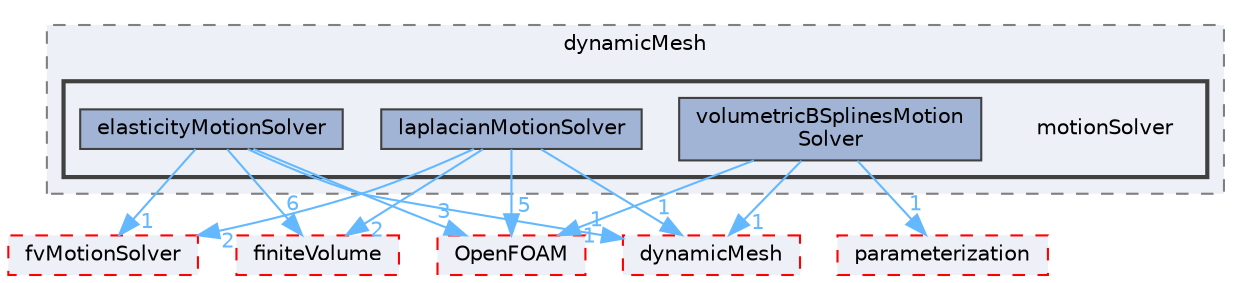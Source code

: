 digraph "src/optimisation/adjointOptimisation/adjoint/dynamicMesh/motionSolver"
{
 // LATEX_PDF_SIZE
  bgcolor="transparent";
  edge [fontname=Helvetica,fontsize=10,labelfontname=Helvetica,labelfontsize=10];
  node [fontname=Helvetica,fontsize=10,shape=box,height=0.2,width=0.4];
  compound=true
  subgraph clusterdir_a3c15c1b3b2f5f0f260afae195a15ca3 {
    graph [ bgcolor="#edf0f7", pencolor="grey50", label="dynamicMesh", fontname=Helvetica,fontsize=10 style="filled,dashed", URL="dir_a3c15c1b3b2f5f0f260afae195a15ca3.html",tooltip=""]
  subgraph clusterdir_f5cfbca82fa9202469cbc54181740b74 {
    graph [ bgcolor="#edf0f7", pencolor="grey25", label="", fontname=Helvetica,fontsize=10 style="filled,bold", URL="dir_f5cfbca82fa9202469cbc54181740b74.html",tooltip=""]
    dir_f5cfbca82fa9202469cbc54181740b74 [shape=plaintext, label="motionSolver"];
  dir_e5ce6b70c9cd320474c442c47d402fe8 [label="elasticityMotionSolver", fillcolor="#a2b4d6", color="grey25", style="filled", URL="dir_e5ce6b70c9cd320474c442c47d402fe8.html",tooltip=""];
  dir_c30e490e3f46d7583eab4c8946a6c652 [label="laplacianMotionSolver", fillcolor="#a2b4d6", color="grey25", style="filled", URL="dir_c30e490e3f46d7583eab4c8946a6c652.html",tooltip=""];
  dir_2516f970c0a9dcb32a18cab667ffb2dd [label="volumetricBSplinesMotion\lSolver", fillcolor="#a2b4d6", color="grey25", style="filled", URL="dir_2516f970c0a9dcb32a18cab667ffb2dd.html",tooltip=""];
  }
  }
  dir_63742796c427c97a292c80f7db71da36 [label="dynamicMesh", fillcolor="#edf0f7", color="red", style="filled,dashed", URL="dir_63742796c427c97a292c80f7db71da36.html",tooltip=""];
  dir_9bd15774b555cf7259a6fa18f99fe99b [label="finiteVolume", fillcolor="#edf0f7", color="red", style="filled,dashed", URL="dir_9bd15774b555cf7259a6fa18f99fe99b.html",tooltip=""];
  dir_c5473ff19b20e6ec4dfe5c310b3778a8 [label="OpenFOAM", fillcolor="#edf0f7", color="red", style="filled,dashed", URL="dir_c5473ff19b20e6ec4dfe5c310b3778a8.html",tooltip=""];
  dir_f7091aeabaea36e4bb5fe5aa28ecbeff [label="fvMotionSolver", fillcolor="#edf0f7", color="red", style="filled,dashed", URL="dir_f7091aeabaea36e4bb5fe5aa28ecbeff.html",tooltip=""];
  dir_b99de617d441e60a7bad4cdf0a5e480b [label="parameterization", fillcolor="#edf0f7", color="red", style="filled,dashed", URL="dir_b99de617d441e60a7bad4cdf0a5e480b.html",tooltip=""];
  dir_e5ce6b70c9cd320474c442c47d402fe8->dir_63742796c427c97a292c80f7db71da36 [headlabel="1", labeldistance=1.5 headhref="dir_001121_001086.html" href="dir_001121_001086.html" color="steelblue1" fontcolor="steelblue1"];
  dir_e5ce6b70c9cd320474c442c47d402fe8->dir_9bd15774b555cf7259a6fa18f99fe99b [headlabel="6", labeldistance=1.5 headhref="dir_001121_001387.html" href="dir_001121_001387.html" color="steelblue1" fontcolor="steelblue1"];
  dir_e5ce6b70c9cd320474c442c47d402fe8->dir_c5473ff19b20e6ec4dfe5c310b3778a8 [headlabel="3", labeldistance=1.5 headhref="dir_001121_002695.html" href="dir_001121_002695.html" color="steelblue1" fontcolor="steelblue1"];
  dir_e5ce6b70c9cd320474c442c47d402fe8->dir_f7091aeabaea36e4bb5fe5aa28ecbeff [headlabel="1", labeldistance=1.5 headhref="dir_001121_001553.html" href="dir_001121_001553.html" color="steelblue1" fontcolor="steelblue1"];
  dir_c30e490e3f46d7583eab4c8946a6c652->dir_63742796c427c97a292c80f7db71da36 [headlabel="1", labeldistance=1.5 headhref="dir_002095_001086.html" href="dir_002095_001086.html" color="steelblue1" fontcolor="steelblue1"];
  dir_c30e490e3f46d7583eab4c8946a6c652->dir_9bd15774b555cf7259a6fa18f99fe99b [headlabel="2", labeldistance=1.5 headhref="dir_002095_001387.html" href="dir_002095_001387.html" color="steelblue1" fontcolor="steelblue1"];
  dir_c30e490e3f46d7583eab4c8946a6c652->dir_c5473ff19b20e6ec4dfe5c310b3778a8 [headlabel="5", labeldistance=1.5 headhref="dir_002095_002695.html" href="dir_002095_002695.html" color="steelblue1" fontcolor="steelblue1"];
  dir_c30e490e3f46d7583eab4c8946a6c652->dir_f7091aeabaea36e4bb5fe5aa28ecbeff [headlabel="2", labeldistance=1.5 headhref="dir_002095_001553.html" href="dir_002095_001553.html" color="steelblue1" fontcolor="steelblue1"];
  dir_2516f970c0a9dcb32a18cab667ffb2dd->dir_63742796c427c97a292c80f7db71da36 [headlabel="1", labeldistance=1.5 headhref="dir_004305_001086.html" href="dir_004305_001086.html" color="steelblue1" fontcolor="steelblue1"];
  dir_2516f970c0a9dcb32a18cab667ffb2dd->dir_b99de617d441e60a7bad4cdf0a5e480b [headlabel="1", labeldistance=1.5 headhref="dir_004305_002783.html" href="dir_004305_002783.html" color="steelblue1" fontcolor="steelblue1"];
  dir_2516f970c0a9dcb32a18cab667ffb2dd->dir_c5473ff19b20e6ec4dfe5c310b3778a8 [headlabel="1", labeldistance=1.5 headhref="dir_004305_002695.html" href="dir_004305_002695.html" color="steelblue1" fontcolor="steelblue1"];
}

